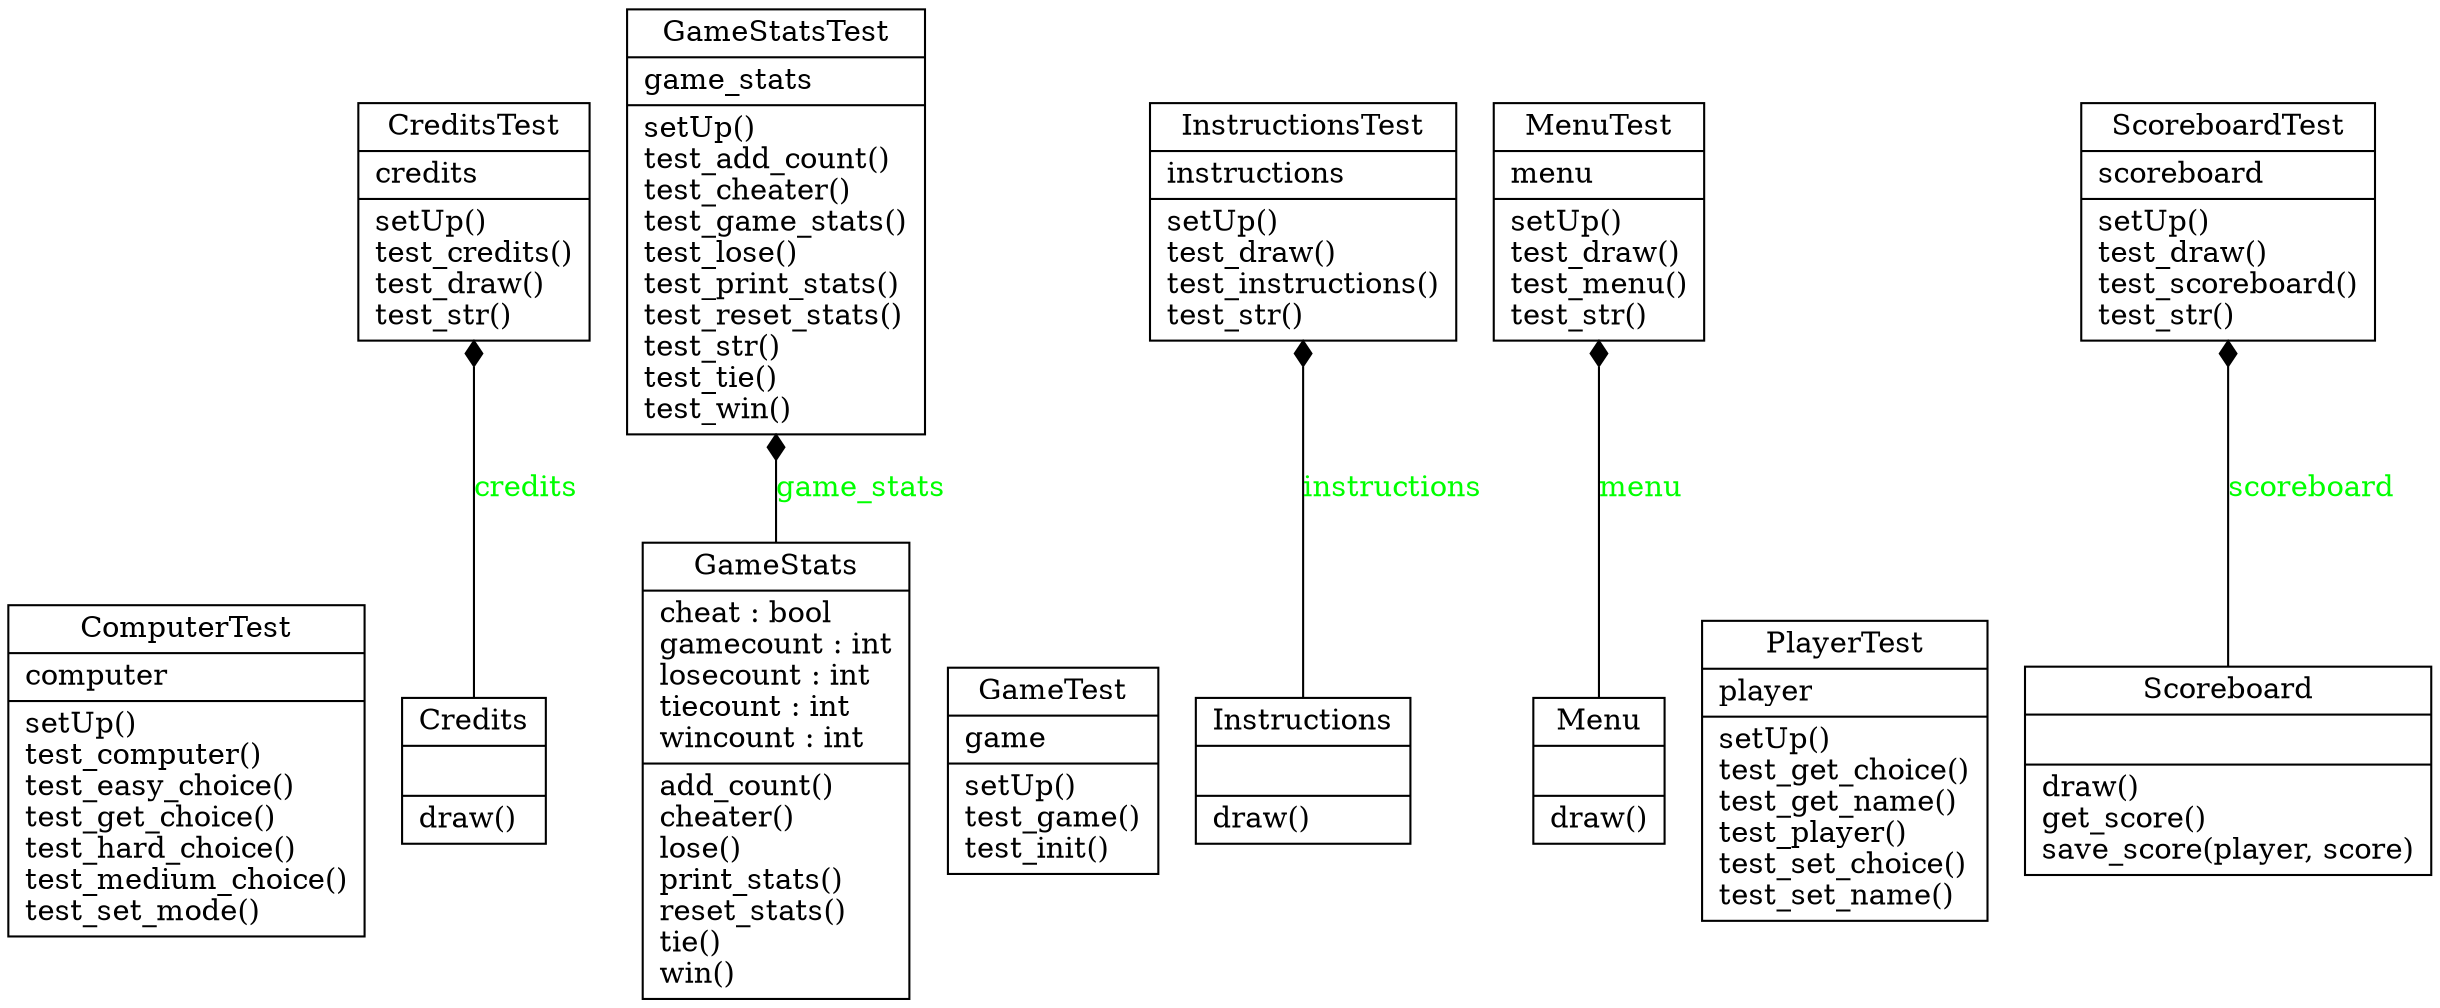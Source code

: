 digraph "classes" {
charset="utf-8"
rankdir=BT
"0" [label="{ComputerTest|computer\l|setUp()\ltest_computer()\ltest_easy_choice()\ltest_get_choice()\ltest_hard_choice()\ltest_medium_choice()\ltest_set_mode()\l}", shape="record"];
"1" [label="{Credits|\l|draw()\l}", shape="record"];
"2" [label="{CreditsTest|credits\l|setUp()\ltest_credits()\ltest_draw()\ltest_str()\l}", shape="record"];
"3" [label="{GameStats|cheat : bool\lgamecount : int\llosecount : int\ltiecount : int\lwincount : int\l|add_count()\lcheater()\llose()\lprint_stats()\lreset_stats()\ltie()\lwin()\l}", shape="record"];
"4" [label="{GameStatsTest|game_stats\l|setUp()\ltest_add_count()\ltest_cheater()\ltest_game_stats()\ltest_lose()\ltest_print_stats()\ltest_reset_stats()\ltest_str()\ltest_tie()\ltest_win()\l}", shape="record"];
"5" [label="{GameTest|game\l|setUp()\ltest_game()\ltest_init()\l}", shape="record"];
"6" [label="{Instructions|\l|draw()\l}", shape="record"];
"7" [label="{InstructionsTest|instructions\l|setUp()\ltest_draw()\ltest_instructions()\ltest_str()\l}", shape="record"];
"8" [label="{Menu|\l|draw()\l}", shape="record"];
"9" [label="{MenuTest|menu\l|setUp()\ltest_draw()\ltest_menu()\ltest_str()\l}", shape="record"];
"10" [label="{PlayerTest|player\l|setUp()\ltest_get_choice()\ltest_get_name()\ltest_player()\ltest_set_choice()\ltest_set_name()\l}", shape="record"];
"11" [label="{Scoreboard|\l|draw()\lget_score()\lsave_score(player, score)\l}", shape="record"];
"12" [label="{ScoreboardTest|scoreboard\l|setUp()\ltest_draw()\ltest_scoreboard()\ltest_str()\l}", shape="record"];
"1" -> "2" [arrowhead="diamond", arrowtail="none", fontcolor="green", label="credits", style="solid"];
"3" -> "4" [arrowhead="diamond", arrowtail="none", fontcolor="green", label="game_stats", style="solid"];
"6" -> "7" [arrowhead="diamond", arrowtail="none", fontcolor="green", label="instructions", style="solid"];
"8" -> "9" [arrowhead="diamond", arrowtail="none", fontcolor="green", label="menu", style="solid"];
"11" -> "12" [arrowhead="diamond", arrowtail="none", fontcolor="green", label="scoreboard", style="solid"];
}
